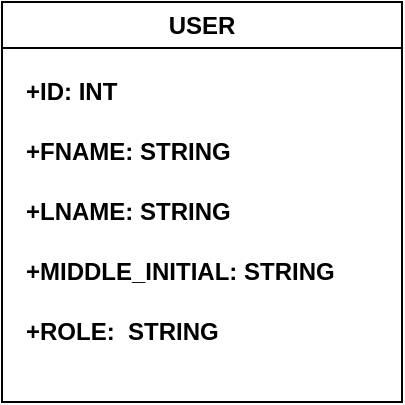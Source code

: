 <mxfile version="24.7.8">
  <diagram name="Page-1" id="ao4dLldWJanqAYZZhxae">
    <mxGraphModel dx="1354" dy="664" grid="1" gridSize="10" guides="1" tooltips="1" connect="1" arrows="1" fold="1" page="1" pageScale="1" pageWidth="850" pageHeight="1100" math="0" shadow="0">
      <root>
        <mxCell id="0" />
        <mxCell id="1" parent="0" />
        <mxCell id="eCJBRdZD5X7bZr1IqzaF-1" value="USER" style="swimlane;whiteSpace=wrap;html=1;" vertex="1" parent="1">
          <mxGeometry x="320" y="40" width="200" height="200" as="geometry" />
        </mxCell>
        <mxCell id="eCJBRdZD5X7bZr1IqzaF-2" value="&lt;b&gt;+ID: INT&lt;/b&gt;" style="text;html=1;align=left;verticalAlign=middle;resizable=0;points=[];autosize=1;strokeColor=none;fillColor=none;" vertex="1" parent="eCJBRdZD5X7bZr1IqzaF-1">
          <mxGeometry x="10" y="30" width="70" height="30" as="geometry" />
        </mxCell>
        <mxCell id="eCJBRdZD5X7bZr1IqzaF-4" value="&lt;b&gt;+FNAME: STRING&lt;/b&gt;" style="text;html=1;align=left;verticalAlign=middle;resizable=0;points=[];autosize=1;strokeColor=none;fillColor=none;" vertex="1" parent="eCJBRdZD5X7bZr1IqzaF-1">
          <mxGeometry x="10" y="60" width="130" height="30" as="geometry" />
        </mxCell>
        <mxCell id="eCJBRdZD5X7bZr1IqzaF-5" value="&lt;b&gt;+LNAME: STRING&lt;/b&gt;" style="text;html=1;align=left;verticalAlign=middle;resizable=0;points=[];autosize=1;strokeColor=none;fillColor=none;" vertex="1" parent="eCJBRdZD5X7bZr1IqzaF-1">
          <mxGeometry x="10" y="90" width="130" height="30" as="geometry" />
        </mxCell>
        <mxCell id="eCJBRdZD5X7bZr1IqzaF-6" value="&lt;b&gt;+MIDDLE_INITIAL: STRING&lt;/b&gt;" style="text;html=1;align=left;verticalAlign=middle;resizable=0;points=[];autosize=1;strokeColor=none;fillColor=none;" vertex="1" parent="eCJBRdZD5X7bZr1IqzaF-1">
          <mxGeometry x="10" y="120" width="180" height="30" as="geometry" />
        </mxCell>
        <mxCell id="eCJBRdZD5X7bZr1IqzaF-7" value="&lt;div style=&quot;text-align: justify;&quot;&gt;&lt;b style=&quot;background-color: initial;&quot;&gt;+ROLE:&amp;nbsp; STRING&lt;/b&gt;&lt;/div&gt;" style="text;html=1;align=left;verticalAlign=middle;resizable=0;points=[];autosize=1;strokeColor=none;fillColor=none;" vertex="1" parent="eCJBRdZD5X7bZr1IqzaF-1">
          <mxGeometry x="10" y="150" width="120" height="30" as="geometry" />
        </mxCell>
      </root>
    </mxGraphModel>
  </diagram>
</mxfile>
